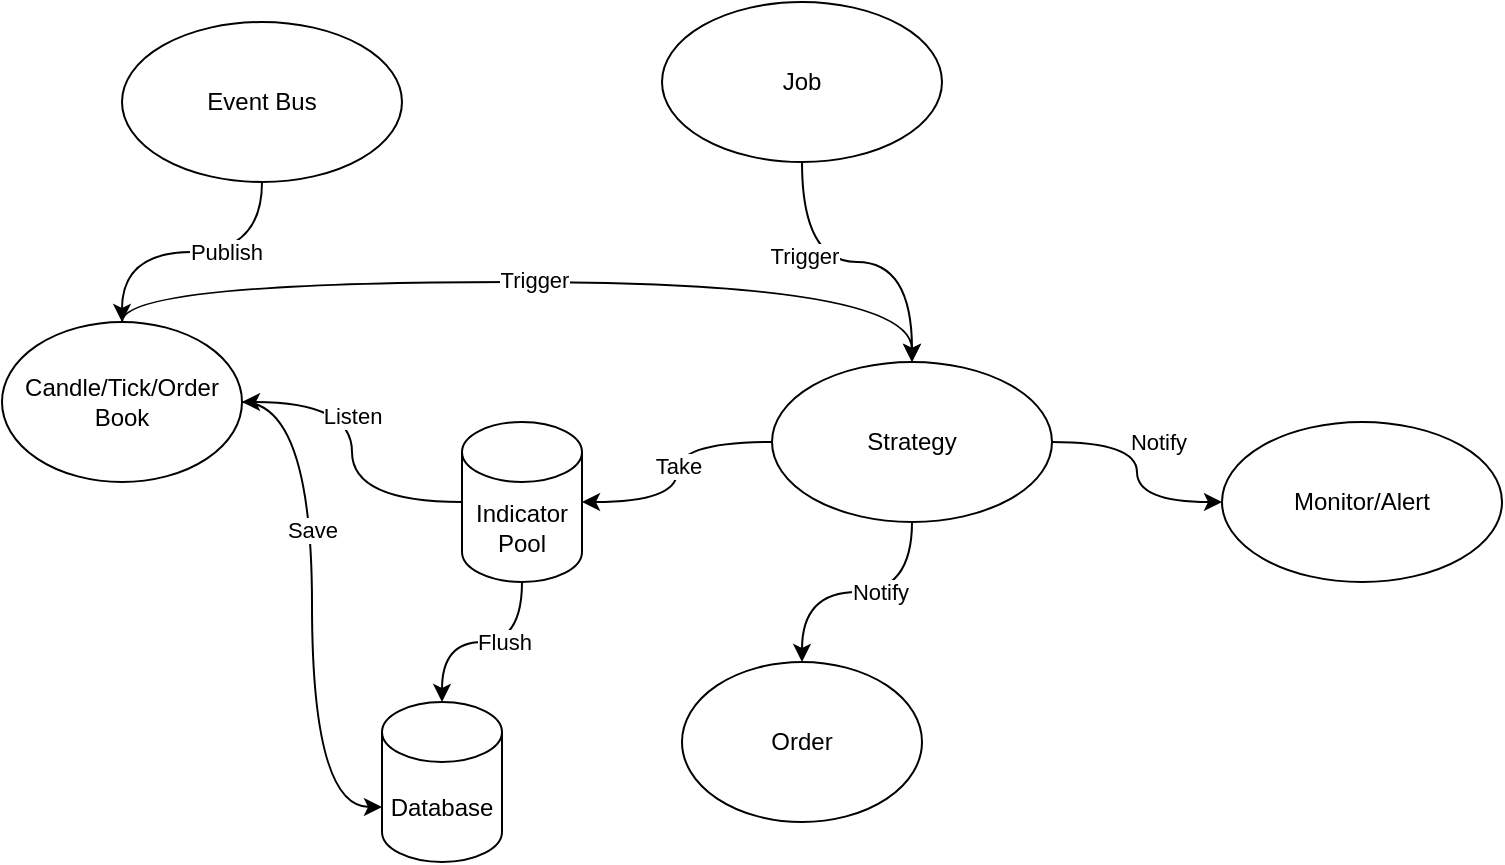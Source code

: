 <mxfile version="28.2.4">
  <diagram name="Page-1" id="deNBrJI97-aaW1KRHcJk">
    <mxGraphModel dx="1018" dy="569" grid="1" gridSize="10" guides="1" tooltips="1" connect="1" arrows="1" fold="1" page="1" pageScale="1" pageWidth="850" pageHeight="1100" math="0" shadow="0">
      <root>
        <mxCell id="0" />
        <mxCell id="1" parent="0" />
        <mxCell id="TKcdvpv9XamH0jbEUl0M-7" value="" style="edgeStyle=orthogonalEdgeStyle;rounded=0;orthogonalLoop=1;jettySize=auto;html=1;curved=1;" parent="1" source="TKcdvpv9XamH0jbEUl0M-2" target="TKcdvpv9XamH0jbEUl0M-6" edge="1">
          <mxGeometry relative="1" as="geometry" />
        </mxCell>
        <mxCell id="TKcdvpv9XamH0jbEUl0M-8" value="Flush" style="edgeLabel;html=1;align=center;verticalAlign=middle;resizable=0;points=[];" parent="TKcdvpv9XamH0jbEUl0M-7" vertex="1" connectable="0">
          <mxGeometry x="-0.22" relative="1" as="geometry">
            <mxPoint as="offset" />
          </mxGeometry>
        </mxCell>
        <mxCell id="TKcdvpv9XamH0jbEUl0M-25" style="edgeStyle=orthogonalEdgeStyle;rounded=0;orthogonalLoop=1;jettySize=auto;html=1;curved=1;" parent="1" source="TKcdvpv9XamH0jbEUl0M-2" target="TKcdvpv9XamH0jbEUl0M-4" edge="1">
          <mxGeometry relative="1" as="geometry" />
        </mxCell>
        <mxCell id="TKcdvpv9XamH0jbEUl0M-26" value="Listen" style="edgeLabel;html=1;align=center;verticalAlign=middle;resizable=0;points=[];" parent="TKcdvpv9XamH0jbEUl0M-25" vertex="1" connectable="0">
          <mxGeometry x="0.229" relative="1" as="geometry">
            <mxPoint as="offset" />
          </mxGeometry>
        </mxCell>
        <mxCell id="TKcdvpv9XamH0jbEUl0M-2" value="Indicator Pool" style="shape=cylinder3;whiteSpace=wrap;html=1;boundedLbl=1;backgroundOutline=1;size=15;" parent="1" vertex="1">
          <mxGeometry x="290" y="260" width="60" height="80" as="geometry" />
        </mxCell>
        <mxCell id="TKcdvpv9XamH0jbEUl0M-13" style="edgeStyle=orthogonalEdgeStyle;rounded=0;orthogonalLoop=1;jettySize=auto;html=1;exitX=0.5;exitY=0;exitDx=0;exitDy=0;entryX=0.5;entryY=0;entryDx=0;entryDy=0;elbow=vertical;curved=1;" parent="1" source="TKcdvpv9XamH0jbEUl0M-4" target="TKcdvpv9XamH0jbEUl0M-10" edge="1">
          <mxGeometry relative="1" as="geometry" />
        </mxCell>
        <mxCell id="TKcdvpv9XamH0jbEUl0M-14" value="Trigger" style="edgeLabel;html=1;align=center;verticalAlign=middle;resizable=0;points=[];" parent="TKcdvpv9XamH0jbEUl0M-13" vertex="1" connectable="0">
          <mxGeometry x="-0.009" y="1" relative="1" as="geometry">
            <mxPoint as="offset" />
          </mxGeometry>
        </mxCell>
        <mxCell id="TKcdvpv9XamH0jbEUl0M-23" value="" style="edgeStyle=orthogonalEdgeStyle;rounded=0;orthogonalLoop=1;jettySize=auto;html=1;entryX=0;entryY=0;entryDx=0;entryDy=52.5;entryPerimeter=0;curved=1;" parent="1" source="TKcdvpv9XamH0jbEUl0M-4" target="TKcdvpv9XamH0jbEUl0M-6" edge="1">
          <mxGeometry relative="1" as="geometry">
            <mxPoint x="165" y="430" as="targetPoint" />
          </mxGeometry>
        </mxCell>
        <mxCell id="TKcdvpv9XamH0jbEUl0M-24" value="Save" style="edgeLabel;html=1;align=center;verticalAlign=middle;resizable=0;points=[];" parent="TKcdvpv9XamH0jbEUl0M-23" vertex="1" connectable="0">
          <mxGeometry x="-0.278" relative="1" as="geometry">
            <mxPoint as="offset" />
          </mxGeometry>
        </mxCell>
        <mxCell id="TKcdvpv9XamH0jbEUl0M-4" value="Candle/Tick/Order Book" style="ellipse;whiteSpace=wrap;html=1;" parent="1" vertex="1">
          <mxGeometry x="60" y="210" width="120" height="80" as="geometry" />
        </mxCell>
        <mxCell id="TKcdvpv9XamH0jbEUl0M-6" value="Database" style="shape=cylinder3;whiteSpace=wrap;html=1;boundedLbl=1;backgroundOutline=1;size=15;" parent="1" vertex="1">
          <mxGeometry x="250" y="400" width="60" height="80" as="geometry" />
        </mxCell>
        <mxCell id="TKcdvpv9XamH0jbEUl0M-16" value="" style="edgeStyle=orthogonalEdgeStyle;rounded=0;orthogonalLoop=1;jettySize=auto;html=1;curved=1;" parent="1" source="TKcdvpv9XamH0jbEUl0M-10" target="TKcdvpv9XamH0jbEUl0M-15" edge="1">
          <mxGeometry relative="1" as="geometry" />
        </mxCell>
        <mxCell id="TKcdvpv9XamH0jbEUl0M-17" value="Notify" style="edgeLabel;html=1;align=center;verticalAlign=middle;resizable=0;points=[];" parent="TKcdvpv9XamH0jbEUl0M-16" vertex="1" connectable="0">
          <mxGeometry x="-0.175" relative="1" as="geometry">
            <mxPoint as="offset" />
          </mxGeometry>
        </mxCell>
        <mxCell id="TKcdvpv9XamH0jbEUl0M-20" value="" style="edgeStyle=orthogonalEdgeStyle;rounded=0;orthogonalLoop=1;jettySize=auto;html=1;curved=1;" parent="1" source="TKcdvpv9XamH0jbEUl0M-10" target="TKcdvpv9XamH0jbEUl0M-19" edge="1">
          <mxGeometry relative="1" as="geometry" />
        </mxCell>
        <mxCell id="TKcdvpv9XamH0jbEUl0M-21" value="Notify" style="edgeLabel;html=1;align=center;verticalAlign=middle;resizable=0;points=[];" parent="TKcdvpv9XamH0jbEUl0M-20" vertex="1" connectable="0">
          <mxGeometry x="-0.311" y="-1" relative="1" as="geometry">
            <mxPoint x="13" y="-1" as="offset" />
          </mxGeometry>
        </mxCell>
        <mxCell id="TKcdvpv9XamH0jbEUl0M-10" value="Strategy" style="ellipse;whiteSpace=wrap;html=1;" parent="1" vertex="1">
          <mxGeometry x="445" y="230" width="140" height="80" as="geometry" />
        </mxCell>
        <mxCell id="TKcdvpv9XamH0jbEUl0M-11" style="edgeStyle=orthogonalEdgeStyle;rounded=0;orthogonalLoop=1;jettySize=auto;html=1;exitX=0;exitY=0.5;exitDx=0;exitDy=0;entryX=1;entryY=0.5;entryDx=0;entryDy=0;entryPerimeter=0;curved=1;" parent="1" source="TKcdvpv9XamH0jbEUl0M-10" target="TKcdvpv9XamH0jbEUl0M-2" edge="1">
          <mxGeometry relative="1" as="geometry" />
        </mxCell>
        <mxCell id="TKcdvpv9XamH0jbEUl0M-12" value="Take" style="edgeLabel;html=1;align=center;verticalAlign=middle;resizable=0;points=[];" parent="TKcdvpv9XamH0jbEUl0M-11" vertex="1" connectable="0">
          <mxGeometry x="-0.059" relative="1" as="geometry">
            <mxPoint as="offset" />
          </mxGeometry>
        </mxCell>
        <mxCell id="TKcdvpv9XamH0jbEUl0M-15" value="Order" style="ellipse;whiteSpace=wrap;html=1;" parent="1" vertex="1">
          <mxGeometry x="400" y="380" width="120" height="80" as="geometry" />
        </mxCell>
        <mxCell id="TKcdvpv9XamH0jbEUl0M-19" value="Monitor/Alert" style="ellipse;whiteSpace=wrap;html=1;" parent="1" vertex="1">
          <mxGeometry x="670" y="260" width="140" height="80" as="geometry" />
        </mxCell>
        <mxCell id="TKcdvpv9XamH0jbEUl0M-28" value="" style="edgeStyle=orthogonalEdgeStyle;rounded=0;orthogonalLoop=1;jettySize=auto;html=1;curved=1;" parent="1" source="TKcdvpv9XamH0jbEUl0M-27" target="TKcdvpv9XamH0jbEUl0M-10" edge="1">
          <mxGeometry relative="1" as="geometry" />
        </mxCell>
        <mxCell id="TKcdvpv9XamH0jbEUl0M-29" value="Trigger" style="edgeLabel;html=1;align=center;verticalAlign=middle;resizable=0;points=[];" parent="TKcdvpv9XamH0jbEUl0M-28" vertex="1" connectable="0">
          <mxGeometry x="-0.4" y="1" relative="1" as="geometry">
            <mxPoint as="offset" />
          </mxGeometry>
        </mxCell>
        <mxCell id="TKcdvpv9XamH0jbEUl0M-27" value="Job" style="ellipse;whiteSpace=wrap;html=1;" parent="1" vertex="1">
          <mxGeometry x="390" y="50" width="140" height="80" as="geometry" />
        </mxCell>
        <mxCell id="TKcdvpv9XamH0jbEUl0M-31" value="" style="edgeStyle=orthogonalEdgeStyle;rounded=0;orthogonalLoop=1;jettySize=auto;html=1;curved=1;" parent="1" source="TKcdvpv9XamH0jbEUl0M-30" target="TKcdvpv9XamH0jbEUl0M-4" edge="1">
          <mxGeometry relative="1" as="geometry" />
        </mxCell>
        <mxCell id="TKcdvpv9XamH0jbEUl0M-32" value="Publish" style="edgeLabel;html=1;align=center;verticalAlign=middle;resizable=0;points=[];" parent="TKcdvpv9XamH0jbEUl0M-31" vertex="1" connectable="0">
          <mxGeometry x="-0.243" relative="1" as="geometry">
            <mxPoint as="offset" />
          </mxGeometry>
        </mxCell>
        <mxCell id="TKcdvpv9XamH0jbEUl0M-30" value="Event Bus" style="ellipse;whiteSpace=wrap;html=1;" parent="1" vertex="1">
          <mxGeometry x="120" y="60" width="140" height="80" as="geometry" />
        </mxCell>
      </root>
    </mxGraphModel>
  </diagram>
</mxfile>
